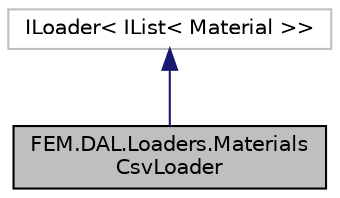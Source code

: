 digraph "FEM.DAL.Loaders.MaterialsCsvLoader"
{
 // LATEX_PDF_SIZE
  edge [fontname="Helvetica",fontsize="10",labelfontname="Helvetica",labelfontsize="10"];
  node [fontname="Helvetica",fontsize="10",shape=record];
  Node1 [label="FEM.DAL.Loaders.Materials\lCsvLoader",height=0.2,width=0.4,color="black", fillcolor="grey75", style="filled", fontcolor="black",tooltip="Класс для загрузки списка материалов из csv файла"];
  Node2 -> Node1 [dir="back",color="midnightblue",fontsize="10",style="solid",fontname="Helvetica"];
  Node2 [label="ILoader\< IList\< Material \>\>",height=0.2,width=0.4,color="grey75", fillcolor="white", style="filled",tooltip=" "];
}
